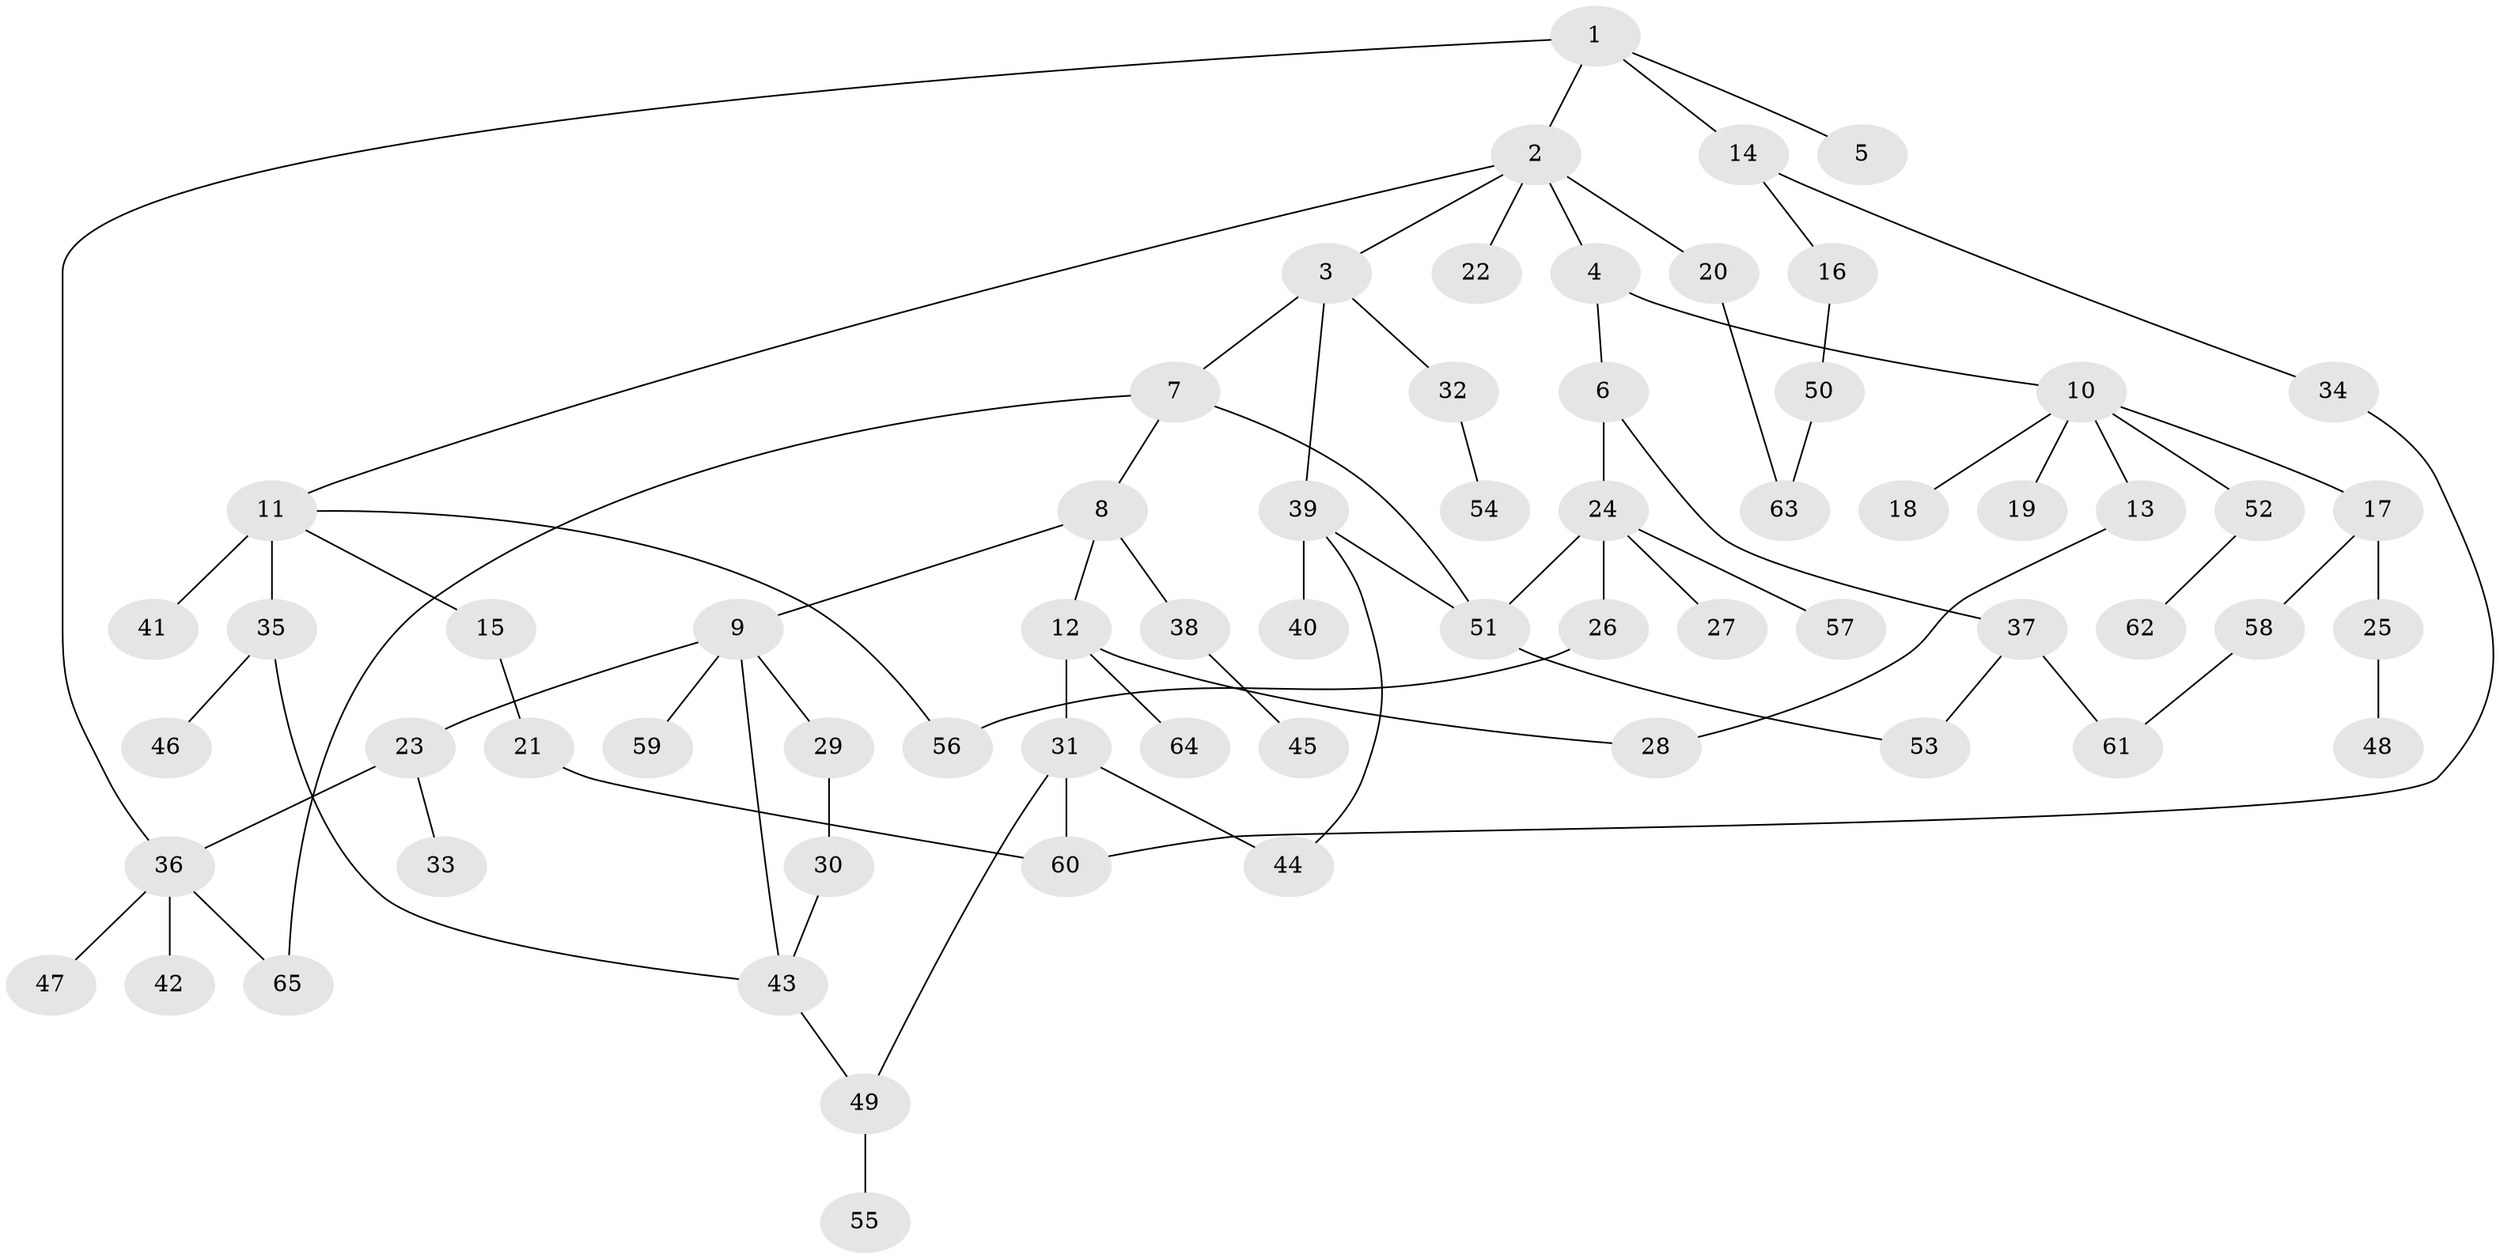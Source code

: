 // Generated by graph-tools (version 1.1) at 2025/00/03/09/25 03:00:59]
// undirected, 65 vertices, 79 edges
graph export_dot {
graph [start="1"]
  node [color=gray90,style=filled];
  1;
  2;
  3;
  4;
  5;
  6;
  7;
  8;
  9;
  10;
  11;
  12;
  13;
  14;
  15;
  16;
  17;
  18;
  19;
  20;
  21;
  22;
  23;
  24;
  25;
  26;
  27;
  28;
  29;
  30;
  31;
  32;
  33;
  34;
  35;
  36;
  37;
  38;
  39;
  40;
  41;
  42;
  43;
  44;
  45;
  46;
  47;
  48;
  49;
  50;
  51;
  52;
  53;
  54;
  55;
  56;
  57;
  58;
  59;
  60;
  61;
  62;
  63;
  64;
  65;
  1 -- 2;
  1 -- 5;
  1 -- 14;
  1 -- 36;
  2 -- 3;
  2 -- 4;
  2 -- 11;
  2 -- 20;
  2 -- 22;
  3 -- 7;
  3 -- 32;
  3 -- 39;
  4 -- 6;
  4 -- 10;
  6 -- 24;
  6 -- 37;
  7 -- 8;
  7 -- 51;
  7 -- 65;
  8 -- 9;
  8 -- 12;
  8 -- 38;
  9 -- 23;
  9 -- 29;
  9 -- 43;
  9 -- 59;
  10 -- 13;
  10 -- 17;
  10 -- 18;
  10 -- 19;
  10 -- 52;
  11 -- 15;
  11 -- 35;
  11 -- 41;
  11 -- 56;
  12 -- 31;
  12 -- 64;
  12 -- 28;
  13 -- 28;
  14 -- 16;
  14 -- 34;
  15 -- 21;
  16 -- 50;
  17 -- 25;
  17 -- 58;
  20 -- 63;
  21 -- 60;
  23 -- 33;
  23 -- 36;
  24 -- 26;
  24 -- 27;
  24 -- 57;
  24 -- 51;
  25 -- 48;
  26 -- 56;
  29 -- 30;
  30 -- 43;
  31 -- 44;
  31 -- 49;
  31 -- 60;
  32 -- 54;
  34 -- 60;
  35 -- 46;
  35 -- 43;
  36 -- 42;
  36 -- 47;
  36 -- 65;
  37 -- 53;
  37 -- 61;
  38 -- 45;
  39 -- 40;
  39 -- 44;
  39 -- 51;
  43 -- 49;
  49 -- 55;
  50 -- 63;
  51 -- 53;
  52 -- 62;
  58 -- 61;
}
